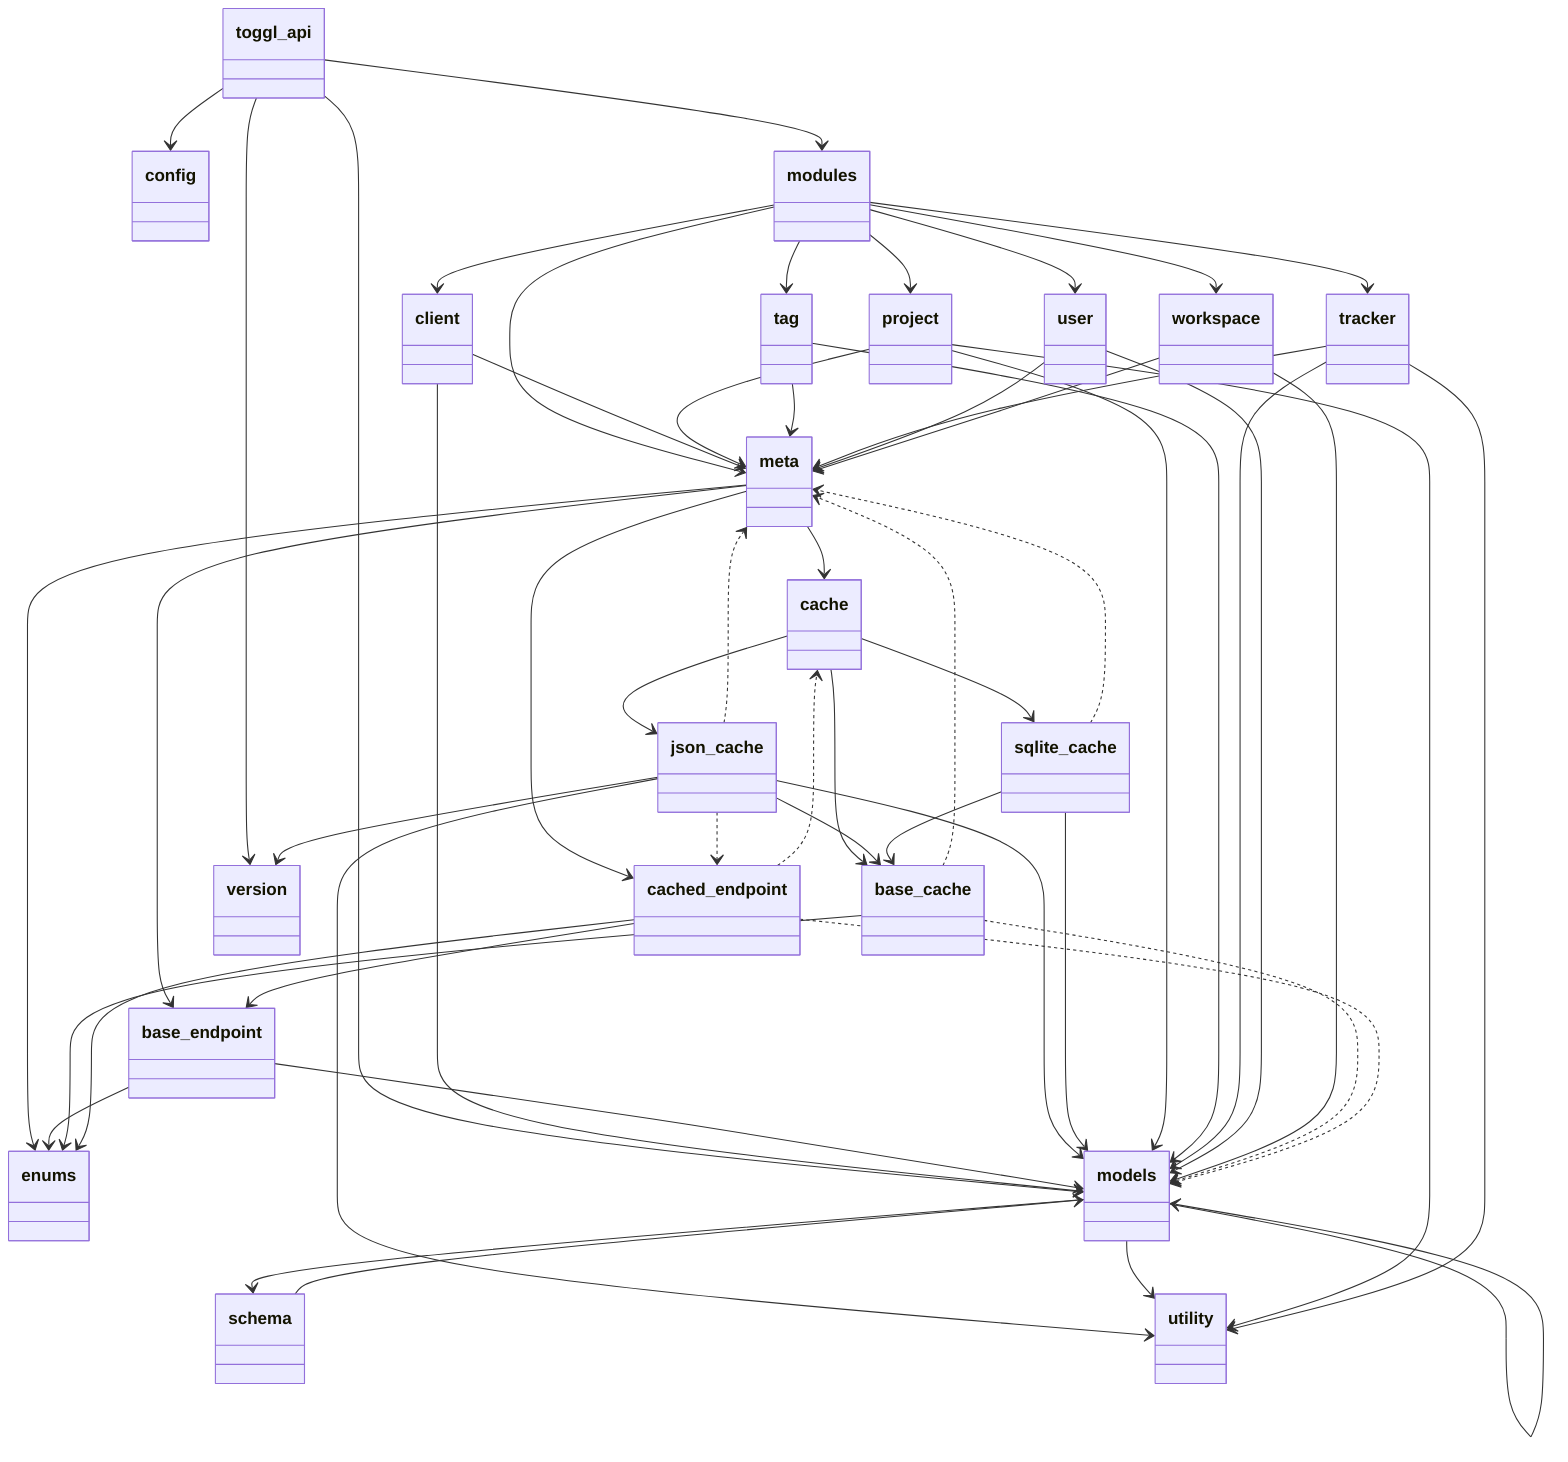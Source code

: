 classDiagram
  class toggl_api {
  }
  class config {
  }
  class modules {
  }
  class client {
  }
  class meta {
  }
  class base_endpoint {
  }
  class cache {
  }
  class base_cache {
  }
  class json_cache {
  }
  class sqlite_cache {
  }
  class cached_endpoint {
  }
  class enums {
  }
  class models {
  }
  class models {
  }
  class schema {
  }
  class project {
  }
  class tag {
  }
  class tracker {
  }
  class user {
  }
  class workspace {
  }
  class utility {
  }
  class version {
  }
  toggl_api --> config
  toggl_api --> modules
  toggl_api --> models
  toggl_api --> version
  modules --> client
  modules --> meta
  modules --> project
  modules --> tag
  modules --> tracker
  modules --> user
  modules --> workspace
  client --> meta
  client --> models
  meta --> base_endpoint
  meta --> cache
  meta --> cached_endpoint
  meta --> enums
  base_endpoint --> enums
  base_endpoint --> models
  cache --> base_cache
  cache --> json_cache
  cache --> sqlite_cache
  base_cache --> enums
  json_cache --> base_cache
  json_cache --> models
  json_cache --> utility
  json_cache --> version
  sqlite_cache --> base_cache
  sqlite_cache --> models
  cached_endpoint --> base_endpoint
  cached_endpoint --> enums
  models --> models
  models --> schema
  models --> utility
  schema --> models
  project --> meta
  project --> models
  project --> utility
  tag --> meta
  tag --> models
  tracker --> meta
  tracker --> models
  tracker --> utility
  user --> meta
  user --> models
  workspace --> meta
  workspace --> models
  base_cache ..> meta
  base_cache ..> models
  json_cache ..> meta
  json_cache ..> cached_endpoint
  sqlite_cache ..> meta
  cached_endpoint ..> cache
  cached_endpoint ..> models